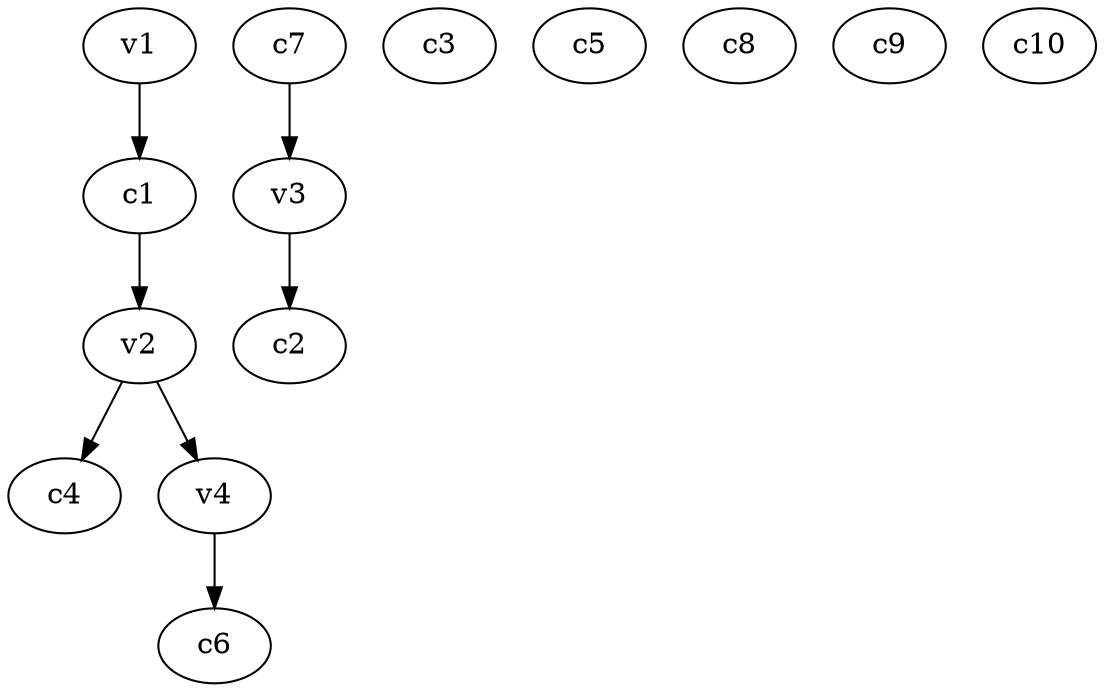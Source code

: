 strict digraph  {
c1;
c2;
c3;
c4;
c5;
c6;
c7;
c8;
c9;
c10;
v1;
v2;
v3;
v4;
c1 -> v2  [weight=1];
c7 -> v3  [weight=1];
v1 -> c1  [weight=1];
v2 -> c4  [weight=1];
v2 -> v4  [weight=1];
v3 -> c2  [weight=1];
v4 -> c6  [weight=1];
}
